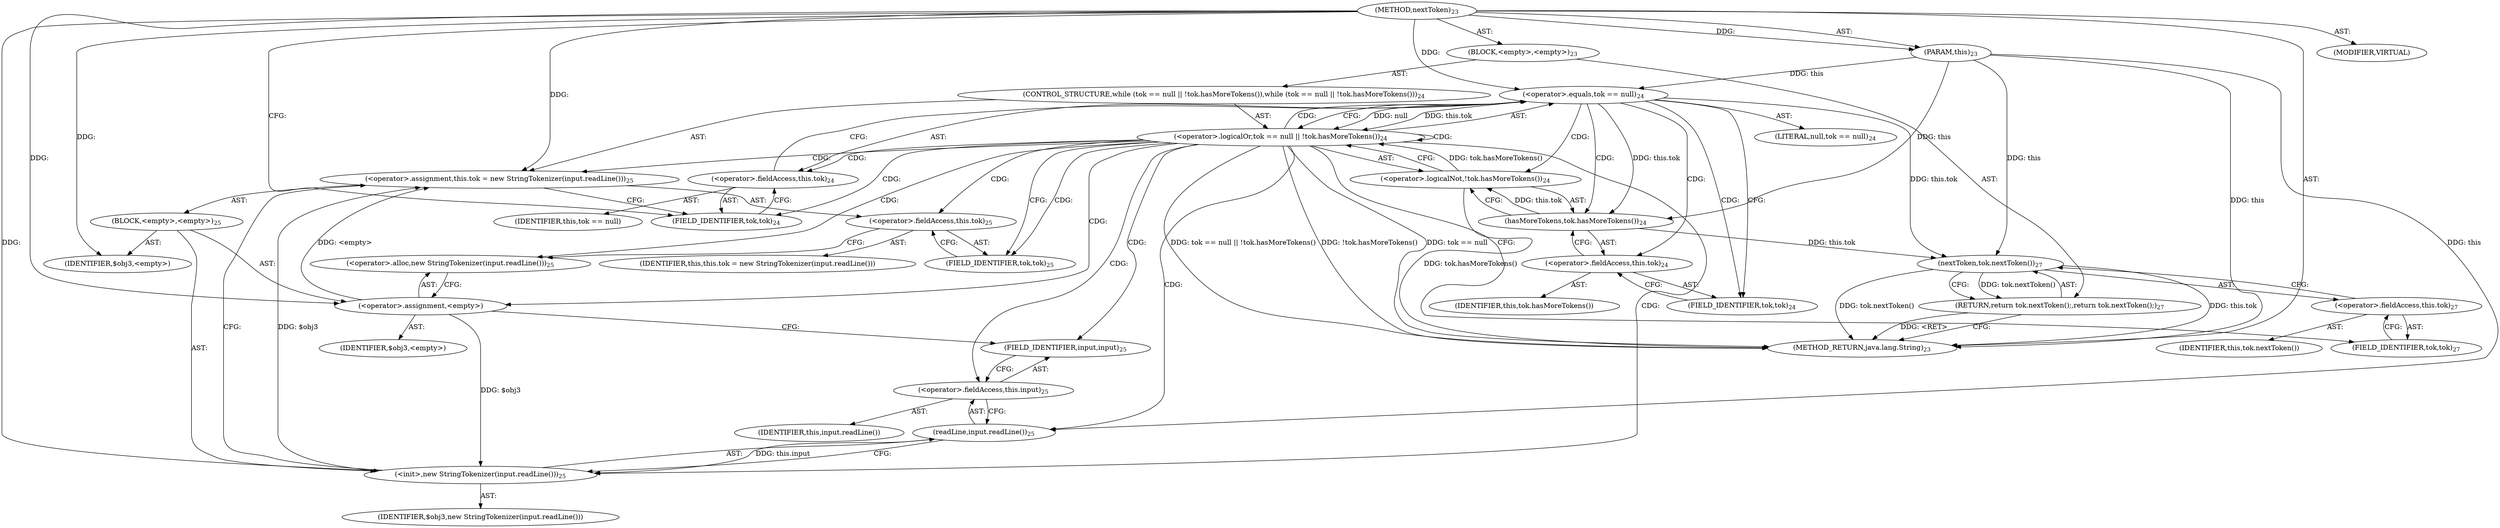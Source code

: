 digraph "nextToken" {  
"97" [label = <(METHOD,nextToken)<SUB>23</SUB>> ]
"98" [label = <(PARAM,this)<SUB>23</SUB>> ]
"99" [label = <(BLOCK,&lt;empty&gt;,&lt;empty&gt;)<SUB>23</SUB>> ]
"100" [label = <(CONTROL_STRUCTURE,while (tok == null || !tok.hasMoreTokens()),while (tok == null || !tok.hasMoreTokens()))<SUB>24</SUB>> ]
"101" [label = <(&lt;operator&gt;.logicalOr,tok == null || !tok.hasMoreTokens())<SUB>24</SUB>> ]
"102" [label = <(&lt;operator&gt;.equals,tok == null)<SUB>24</SUB>> ]
"103" [label = <(&lt;operator&gt;.fieldAccess,this.tok)<SUB>24</SUB>> ]
"104" [label = <(IDENTIFIER,this,tok == null)> ]
"105" [label = <(FIELD_IDENTIFIER,tok,tok)<SUB>24</SUB>> ]
"106" [label = <(LITERAL,null,tok == null)<SUB>24</SUB>> ]
"107" [label = <(&lt;operator&gt;.logicalNot,!tok.hasMoreTokens())<SUB>24</SUB>> ]
"108" [label = <(hasMoreTokens,tok.hasMoreTokens())<SUB>24</SUB>> ]
"109" [label = <(&lt;operator&gt;.fieldAccess,this.tok)<SUB>24</SUB>> ]
"110" [label = <(IDENTIFIER,this,tok.hasMoreTokens())> ]
"111" [label = <(FIELD_IDENTIFIER,tok,tok)<SUB>24</SUB>> ]
"112" [label = <(&lt;operator&gt;.assignment,this.tok = new StringTokenizer(input.readLine()))<SUB>25</SUB>> ]
"113" [label = <(&lt;operator&gt;.fieldAccess,this.tok)<SUB>25</SUB>> ]
"114" [label = <(IDENTIFIER,this,this.tok = new StringTokenizer(input.readLine()))> ]
"115" [label = <(FIELD_IDENTIFIER,tok,tok)<SUB>25</SUB>> ]
"116" [label = <(BLOCK,&lt;empty&gt;,&lt;empty&gt;)<SUB>25</SUB>> ]
"117" [label = <(&lt;operator&gt;.assignment,&lt;empty&gt;)> ]
"118" [label = <(IDENTIFIER,$obj3,&lt;empty&gt;)> ]
"119" [label = <(&lt;operator&gt;.alloc,new StringTokenizer(input.readLine()))<SUB>25</SUB>> ]
"120" [label = <(&lt;init&gt;,new StringTokenizer(input.readLine()))<SUB>25</SUB>> ]
"121" [label = <(IDENTIFIER,$obj3,new StringTokenizer(input.readLine()))> ]
"122" [label = <(readLine,input.readLine())<SUB>25</SUB>> ]
"123" [label = <(&lt;operator&gt;.fieldAccess,this.input)<SUB>25</SUB>> ]
"124" [label = <(IDENTIFIER,this,input.readLine())> ]
"125" [label = <(FIELD_IDENTIFIER,input,input)<SUB>25</SUB>> ]
"126" [label = <(IDENTIFIER,$obj3,&lt;empty&gt;)> ]
"127" [label = <(RETURN,return tok.nextToken();,return tok.nextToken();)<SUB>27</SUB>> ]
"128" [label = <(nextToken,tok.nextToken())<SUB>27</SUB>> ]
"129" [label = <(&lt;operator&gt;.fieldAccess,this.tok)<SUB>27</SUB>> ]
"130" [label = <(IDENTIFIER,this,tok.nextToken())> ]
"131" [label = <(FIELD_IDENTIFIER,tok,tok)<SUB>27</SUB>> ]
"132" [label = <(MODIFIER,VIRTUAL)> ]
"133" [label = <(METHOD_RETURN,java.lang.String)<SUB>23</SUB>> ]
  "97" -> "98"  [ label = "AST: "] 
  "97" -> "99"  [ label = "AST: "] 
  "97" -> "132"  [ label = "AST: "] 
  "97" -> "133"  [ label = "AST: "] 
  "99" -> "100"  [ label = "AST: "] 
  "99" -> "127"  [ label = "AST: "] 
  "100" -> "101"  [ label = "AST: "] 
  "100" -> "112"  [ label = "AST: "] 
  "101" -> "102"  [ label = "AST: "] 
  "101" -> "107"  [ label = "AST: "] 
  "102" -> "103"  [ label = "AST: "] 
  "102" -> "106"  [ label = "AST: "] 
  "103" -> "104"  [ label = "AST: "] 
  "103" -> "105"  [ label = "AST: "] 
  "107" -> "108"  [ label = "AST: "] 
  "108" -> "109"  [ label = "AST: "] 
  "109" -> "110"  [ label = "AST: "] 
  "109" -> "111"  [ label = "AST: "] 
  "112" -> "113"  [ label = "AST: "] 
  "112" -> "116"  [ label = "AST: "] 
  "113" -> "114"  [ label = "AST: "] 
  "113" -> "115"  [ label = "AST: "] 
  "116" -> "117"  [ label = "AST: "] 
  "116" -> "120"  [ label = "AST: "] 
  "116" -> "126"  [ label = "AST: "] 
  "117" -> "118"  [ label = "AST: "] 
  "117" -> "119"  [ label = "AST: "] 
  "120" -> "121"  [ label = "AST: "] 
  "120" -> "122"  [ label = "AST: "] 
  "122" -> "123"  [ label = "AST: "] 
  "123" -> "124"  [ label = "AST: "] 
  "123" -> "125"  [ label = "AST: "] 
  "127" -> "128"  [ label = "AST: "] 
  "128" -> "129"  [ label = "AST: "] 
  "129" -> "130"  [ label = "AST: "] 
  "129" -> "131"  [ label = "AST: "] 
  "127" -> "133"  [ label = "CFG: "] 
  "101" -> "115"  [ label = "CFG: "] 
  "101" -> "131"  [ label = "CFG: "] 
  "112" -> "105"  [ label = "CFG: "] 
  "128" -> "127"  [ label = "CFG: "] 
  "102" -> "101"  [ label = "CFG: "] 
  "102" -> "111"  [ label = "CFG: "] 
  "107" -> "101"  [ label = "CFG: "] 
  "113" -> "119"  [ label = "CFG: "] 
  "129" -> "128"  [ label = "CFG: "] 
  "103" -> "102"  [ label = "CFG: "] 
  "108" -> "107"  [ label = "CFG: "] 
  "115" -> "113"  [ label = "CFG: "] 
  "117" -> "125"  [ label = "CFG: "] 
  "120" -> "112"  [ label = "CFG: "] 
  "131" -> "129"  [ label = "CFG: "] 
  "105" -> "103"  [ label = "CFG: "] 
  "109" -> "108"  [ label = "CFG: "] 
  "119" -> "117"  [ label = "CFG: "] 
  "122" -> "120"  [ label = "CFG: "] 
  "111" -> "109"  [ label = "CFG: "] 
  "123" -> "122"  [ label = "CFG: "] 
  "125" -> "123"  [ label = "CFG: "] 
  "97" -> "105"  [ label = "CFG: "] 
  "127" -> "133"  [ label = "DDG: &lt;RET&gt;"] 
  "98" -> "133"  [ label = "DDG: this"] 
  "101" -> "133"  [ label = "DDG: tok == null"] 
  "107" -> "133"  [ label = "DDG: tok.hasMoreTokens()"] 
  "101" -> "133"  [ label = "DDG: !tok.hasMoreTokens()"] 
  "101" -> "133"  [ label = "DDG: tok == null || !tok.hasMoreTokens()"] 
  "128" -> "133"  [ label = "DDG: this.tok"] 
  "128" -> "133"  [ label = "DDG: tok.nextToken()"] 
  "97" -> "98"  [ label = "DDG: "] 
  "128" -> "127"  [ label = "DDG: tok.nextToken()"] 
  "117" -> "112"  [ label = "DDG: &lt;empty&gt;"] 
  "120" -> "112"  [ label = "DDG: $obj3"] 
  "97" -> "112"  [ label = "DDG: "] 
  "102" -> "101"  [ label = "DDG: this.tok"] 
  "102" -> "101"  [ label = "DDG: null"] 
  "107" -> "101"  [ label = "DDG: tok.hasMoreTokens()"] 
  "98" -> "128"  [ label = "DDG: this"] 
  "102" -> "128"  [ label = "DDG: this.tok"] 
  "108" -> "128"  [ label = "DDG: this.tok"] 
  "98" -> "102"  [ label = "DDG: this"] 
  "97" -> "102"  [ label = "DDG: "] 
  "108" -> "107"  [ label = "DDG: this.tok"] 
  "97" -> "117"  [ label = "DDG: "] 
  "97" -> "126"  [ label = "DDG: "] 
  "98" -> "108"  [ label = "DDG: this"] 
  "102" -> "108"  [ label = "DDG: this.tok"] 
  "117" -> "120"  [ label = "DDG: $obj3"] 
  "97" -> "120"  [ label = "DDG: "] 
  "122" -> "120"  [ label = "DDG: this.input"] 
  "98" -> "122"  [ label = "DDG: this"] 
  "101" -> "115"  [ label = "CDG: "] 
  "101" -> "120"  [ label = "CDG: "] 
  "101" -> "113"  [ label = "CDG: "] 
  "101" -> "105"  [ label = "CDG: "] 
  "101" -> "122"  [ label = "CDG: "] 
  "101" -> "102"  [ label = "CDG: "] 
  "101" -> "103"  [ label = "CDG: "] 
  "101" -> "119"  [ label = "CDG: "] 
  "101" -> "117"  [ label = "CDG: "] 
  "101" -> "123"  [ label = "CDG: "] 
  "101" -> "112"  [ label = "CDG: "] 
  "101" -> "101"  [ label = "CDG: "] 
  "101" -> "125"  [ label = "CDG: "] 
  "102" -> "107"  [ label = "CDG: "] 
  "102" -> "108"  [ label = "CDG: "] 
  "102" -> "111"  [ label = "CDG: "] 
  "102" -> "109"  [ label = "CDG: "] 
}
